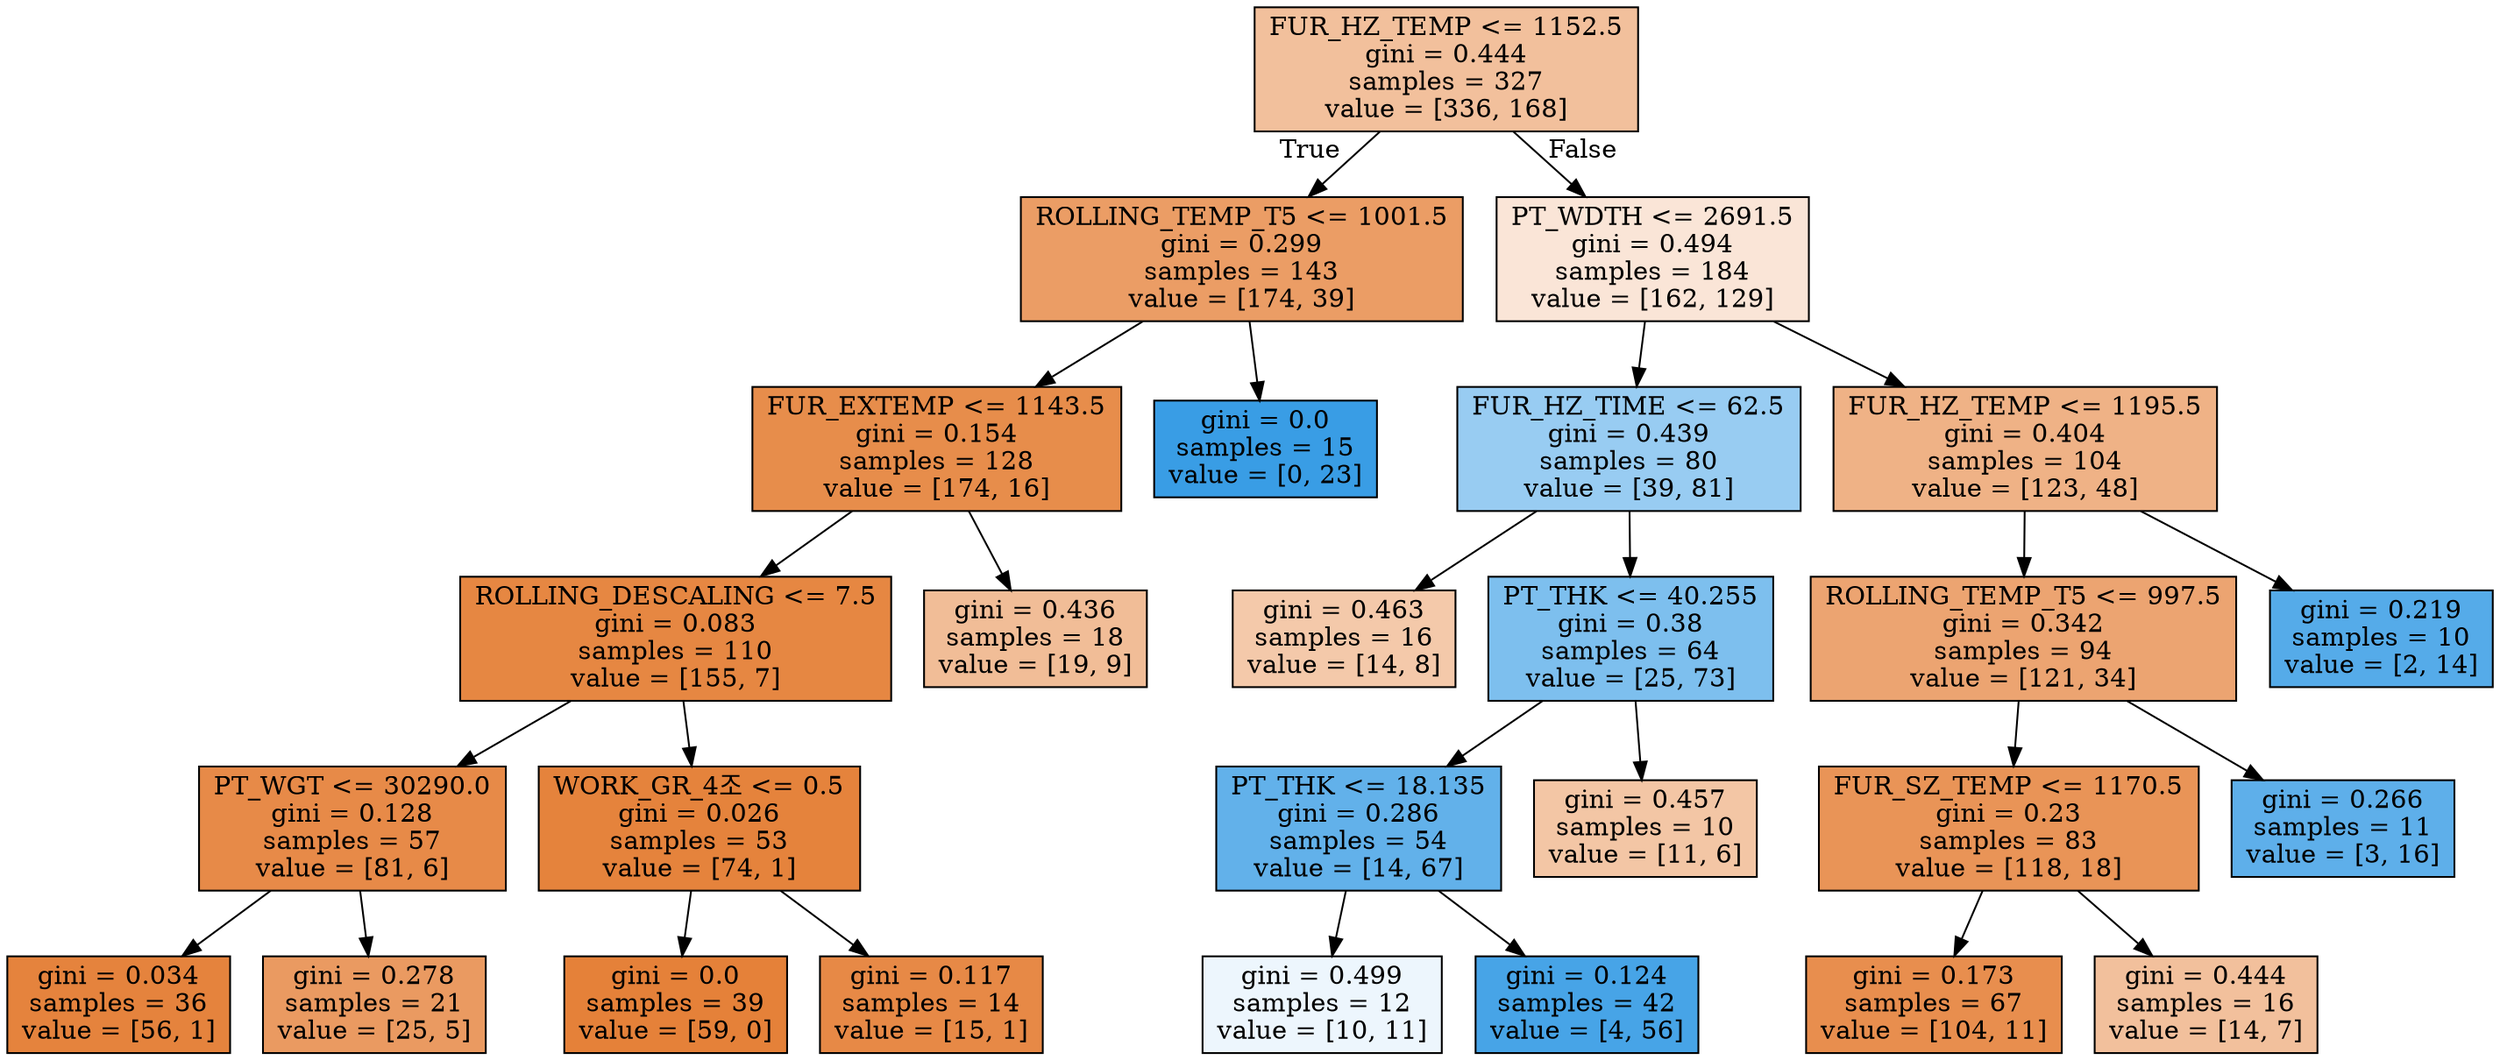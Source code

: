digraph Tree {
node [shape=box, style="filled", color="black"] ;
0 [label="FUR_HZ_TEMP <= 1152.5\ngini = 0.444\nsamples = 327\nvalue = [336, 168]", fillcolor="#f2c09c"] ;
1 [label="ROLLING_TEMP_T5 <= 1001.5\ngini = 0.299\nsamples = 143\nvalue = [174, 39]", fillcolor="#eb9d65"] ;
0 -> 1 [labeldistance=2.5, labelangle=45, headlabel="True"] ;
2 [label="FUR_EXTEMP <= 1143.5\ngini = 0.154\nsamples = 128\nvalue = [174, 16]", fillcolor="#e78d4b"] ;
1 -> 2 ;
3 [label="ROLLING_DESCALING <= 7.5\ngini = 0.083\nsamples = 110\nvalue = [155, 7]", fillcolor="#e68742"] ;
2 -> 3 ;
4 [label="PT_WGT <= 30290.0\ngini = 0.128\nsamples = 57\nvalue = [81, 6]", fillcolor="#e78a48"] ;
3 -> 4 ;
5 [label="gini = 0.034\nsamples = 36\nvalue = [56, 1]", fillcolor="#e5833d"] ;
4 -> 5 ;
6 [label="gini = 0.278\nsamples = 21\nvalue = [25, 5]", fillcolor="#ea9a61"] ;
4 -> 6 ;
7 [label="WORK_GR_4조 <= 0.5\ngini = 0.026\nsamples = 53\nvalue = [74, 1]", fillcolor="#e5833c"] ;
3 -> 7 ;
8 [label="gini = 0.0\nsamples = 39\nvalue = [59, 0]", fillcolor="#e58139"] ;
7 -> 8 ;
9 [label="gini = 0.117\nsamples = 14\nvalue = [15, 1]", fillcolor="#e78946"] ;
7 -> 9 ;
10 [label="gini = 0.436\nsamples = 18\nvalue = [19, 9]", fillcolor="#f1bd97"] ;
2 -> 10 ;
11 [label="gini = 0.0\nsamples = 15\nvalue = [0, 23]", fillcolor="#399de5"] ;
1 -> 11 ;
12 [label="PT_WDTH <= 2691.5\ngini = 0.494\nsamples = 184\nvalue = [162, 129]", fillcolor="#fae5d7"] ;
0 -> 12 [labeldistance=2.5, labelangle=-45, headlabel="False"] ;
13 [label="FUR_HZ_TIME <= 62.5\ngini = 0.439\nsamples = 80\nvalue = [39, 81]", fillcolor="#98ccf2"] ;
12 -> 13 ;
14 [label="gini = 0.463\nsamples = 16\nvalue = [14, 8]", fillcolor="#f4c9aa"] ;
13 -> 14 ;
15 [label="PT_THK <= 40.255\ngini = 0.38\nsamples = 64\nvalue = [25, 73]", fillcolor="#7dbfee"] ;
13 -> 15 ;
16 [label="PT_THK <= 18.135\ngini = 0.286\nsamples = 54\nvalue = [14, 67]", fillcolor="#62b1ea"] ;
15 -> 16 ;
17 [label="gini = 0.499\nsamples = 12\nvalue = [10, 11]", fillcolor="#edf6fd"] ;
16 -> 17 ;
18 [label="gini = 0.124\nsamples = 42\nvalue = [4, 56]", fillcolor="#47a4e7"] ;
16 -> 18 ;
19 [label="gini = 0.457\nsamples = 10\nvalue = [11, 6]", fillcolor="#f3c6a5"] ;
15 -> 19 ;
20 [label="FUR_HZ_TEMP <= 1195.5\ngini = 0.404\nsamples = 104\nvalue = [123, 48]", fillcolor="#efb286"] ;
12 -> 20 ;
21 [label="ROLLING_TEMP_T5 <= 997.5\ngini = 0.342\nsamples = 94\nvalue = [121, 34]", fillcolor="#eca471"] ;
20 -> 21 ;
22 [label="FUR_SZ_TEMP <= 1170.5\ngini = 0.23\nsamples = 83\nvalue = [118, 18]", fillcolor="#e99457"] ;
21 -> 22 ;
23 [label="gini = 0.173\nsamples = 67\nvalue = [104, 11]", fillcolor="#e88e4e"] ;
22 -> 23 ;
24 [label="gini = 0.444\nsamples = 16\nvalue = [14, 7]", fillcolor="#f2c09c"] ;
22 -> 24 ;
25 [label="gini = 0.266\nsamples = 11\nvalue = [3, 16]", fillcolor="#5eafea"] ;
21 -> 25 ;
26 [label="gini = 0.219\nsamples = 10\nvalue = [2, 14]", fillcolor="#55abe9"] ;
20 -> 26 ;
}